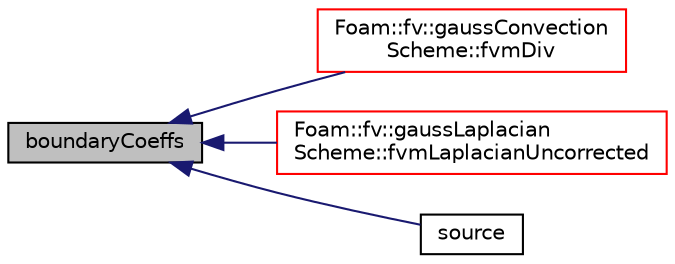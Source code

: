 digraph "boundaryCoeffs"
{
  bgcolor="transparent";
  edge [fontname="Helvetica",fontsize="10",labelfontname="Helvetica",labelfontsize="10"];
  node [fontname="Helvetica",fontsize="10",shape=record];
  rankdir="LR";
  Node1 [label="boundaryCoeffs",height=0.2,width=0.4,color="black", fillcolor="grey75", style="filled", fontcolor="black"];
  Node1 -> Node2 [dir="back",color="midnightblue",fontsize="10",style="solid",fontname="Helvetica"];
  Node2 [label="Foam::fv::gaussConvection\lScheme::fvmDiv",height=0.2,width=0.4,color="red",URL="$a00920.html#ae806c1ba4e4764f7f5b7f5beb710b6f8"];
  Node1 -> Node3 [dir="back",color="midnightblue",fontsize="10",style="solid",fontname="Helvetica"];
  Node3 [label="Foam::fv::gaussLaplacian\lScheme::fvmLaplacianUncorrected",height=0.2,width=0.4,color="red",URL="$a00923.html#ae2bfcc390fd0fe8c037f248421cbb5ec"];
  Node1 -> Node4 [dir="back",color="midnightblue",fontsize="10",style="solid",fontname="Helvetica"];
  Node4 [label="source",height=0.2,width=0.4,color="black",URL="$a00891.html#aae37c707d2c38ba6c9e799cde7b11b09"];
}
